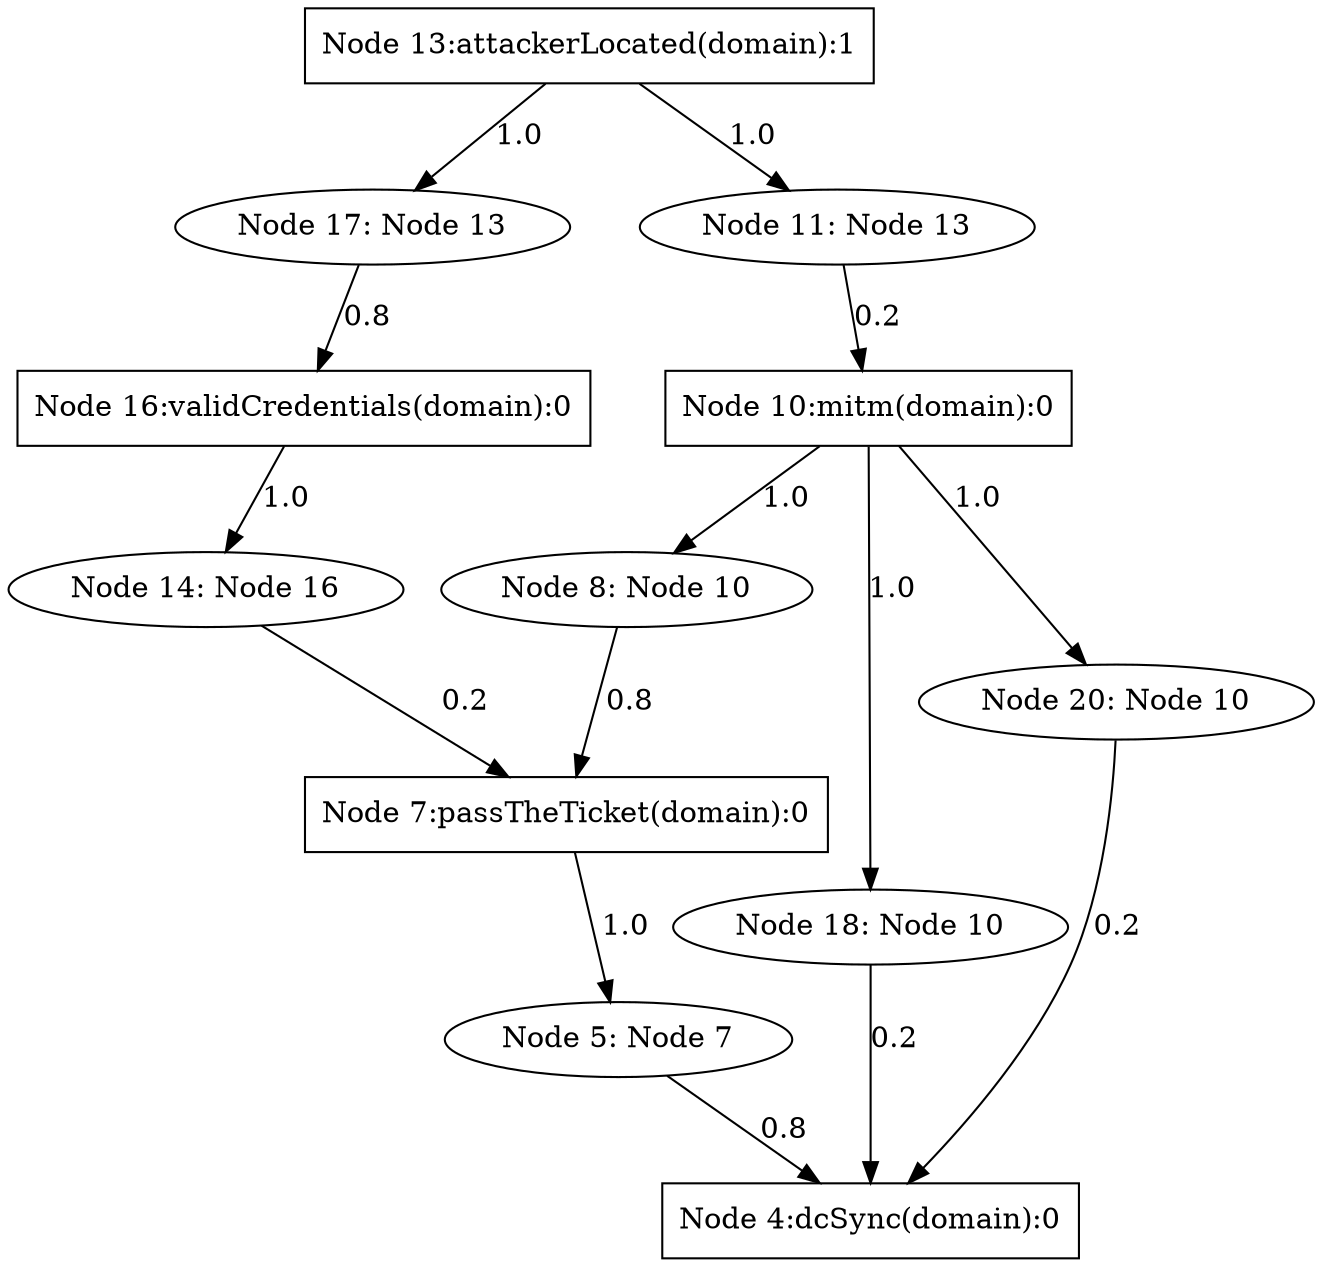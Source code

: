 strict digraph G {
  1 [ label="Node 20: Node 10" shape="ellipse" nodeType="AND" probArray="1.0" ];
  2 [ label="Node 18: Node 10" shape="ellipse" nodeType="AND" probArray="1.0" ];
  3 [ label="Node 17: Node 13" shape="ellipse" nodeType="AND" probArray="1.0" ];
  4 [ label="Node 16:validCredentials(domain):0" shape="box" nodeType="OR" probArray="0.8" ];
  5 [ label="Node 14: Node 16" shape="ellipse" nodeType="AND" probArray="1.0" ];
  6 [ label="Node 13:attackerLocated(domain):1" shape="box" nodeType="AND" probArray="1.0" ];
  7 [ label="Node 11: Node 13" shape="ellipse" nodeType="AND" probArray="1.0" ];
  8 [ label="Node 10:mitm(domain):0" shape="box" nodeType="OR" probArray="0.2" ];
  9 [ label="Node 8: Node 10" shape="ellipse" nodeType="AND" probArray="1.0" ];
  10 [ label="Node 7:passTheTicket(domain):0" shape="box" nodeType="OR" probArray="0.8 0.2" ];
  11 [ label="Node 5: Node 7" shape="ellipse" nodeType="AND" probArray="1.0" ];
  12 [ label="Node 4:dcSync(domain):0" shape="box" nodeType="OR" probArray="0.8 0.2 0.2" ];
  11 -> 12 [ label="0.8" color="black" ];
  10 -> 11 [ label="1.0" color="black" ];
  9 -> 10 [ label="0.8" color="black" ];
  8 -> 9 [ label="1.0" color="black" ];
  8 -> 2 [ label="1.0" color="black" ];
  8 -> 1 [ label="1.0" color="black" ];
  7 -> 8 [ label="0.2" color="black" ];
  6 -> 7 [ label="1.0" color="black" ];
  6 -> 3 [ label="1.0" color="black" ];
  5 -> 10 [ label="0.2" color="black" ];
  4 -> 5 [ label="1.0" color="black" ];
  3 -> 4 [ label="0.8" color="black" ];
  2 -> 12 [ label="0.2" color="black" ];
  1 -> 12 [ label="0.2" color="black" ];
}

